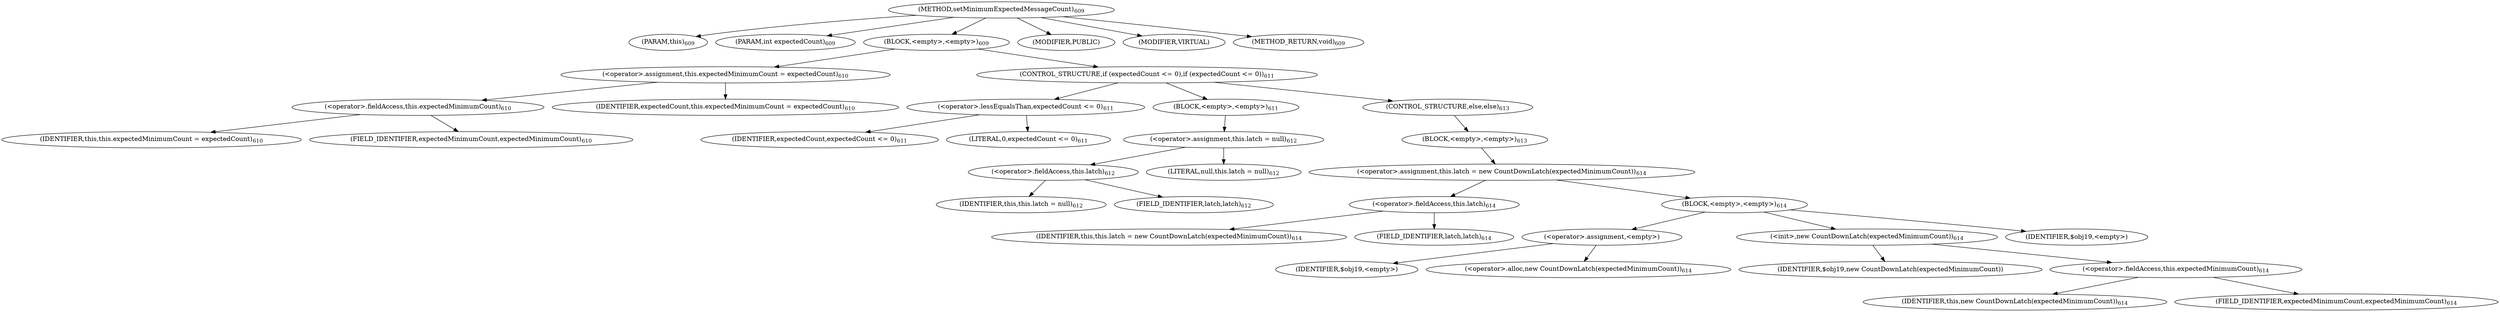 digraph "setMinimumExpectedMessageCount" {  
"1372" [label = <(METHOD,setMinimumExpectedMessageCount)<SUB>609</SUB>> ]
"108" [label = <(PARAM,this)<SUB>609</SUB>> ]
"1373" [label = <(PARAM,int expectedCount)<SUB>609</SUB>> ]
"1374" [label = <(BLOCK,&lt;empty&gt;,&lt;empty&gt;)<SUB>609</SUB>> ]
"1375" [label = <(&lt;operator&gt;.assignment,this.expectedMinimumCount = expectedCount)<SUB>610</SUB>> ]
"1376" [label = <(&lt;operator&gt;.fieldAccess,this.expectedMinimumCount)<SUB>610</SUB>> ]
"107" [label = <(IDENTIFIER,this,this.expectedMinimumCount = expectedCount)<SUB>610</SUB>> ]
"1377" [label = <(FIELD_IDENTIFIER,expectedMinimumCount,expectedMinimumCount)<SUB>610</SUB>> ]
"1378" [label = <(IDENTIFIER,expectedCount,this.expectedMinimumCount = expectedCount)<SUB>610</SUB>> ]
"1379" [label = <(CONTROL_STRUCTURE,if (expectedCount &lt;= 0),if (expectedCount &lt;= 0))<SUB>611</SUB>> ]
"1380" [label = <(&lt;operator&gt;.lessEqualsThan,expectedCount &lt;= 0)<SUB>611</SUB>> ]
"1381" [label = <(IDENTIFIER,expectedCount,expectedCount &lt;= 0)<SUB>611</SUB>> ]
"1382" [label = <(LITERAL,0,expectedCount &lt;= 0)<SUB>611</SUB>> ]
"1383" [label = <(BLOCK,&lt;empty&gt;,&lt;empty&gt;)<SUB>611</SUB>> ]
"1384" [label = <(&lt;operator&gt;.assignment,this.latch = null)<SUB>612</SUB>> ]
"1385" [label = <(&lt;operator&gt;.fieldAccess,this.latch)<SUB>612</SUB>> ]
"1386" [label = <(IDENTIFIER,this,this.latch = null)<SUB>612</SUB>> ]
"1387" [label = <(FIELD_IDENTIFIER,latch,latch)<SUB>612</SUB>> ]
"1388" [label = <(LITERAL,null,this.latch = null)<SUB>612</SUB>> ]
"1389" [label = <(CONTROL_STRUCTURE,else,else)<SUB>613</SUB>> ]
"1390" [label = <(BLOCK,&lt;empty&gt;,&lt;empty&gt;)<SUB>613</SUB>> ]
"1391" [label = <(&lt;operator&gt;.assignment,this.latch = new CountDownLatch(expectedMinimumCount))<SUB>614</SUB>> ]
"1392" [label = <(&lt;operator&gt;.fieldAccess,this.latch)<SUB>614</SUB>> ]
"1393" [label = <(IDENTIFIER,this,this.latch = new CountDownLatch(expectedMinimumCount))<SUB>614</SUB>> ]
"1394" [label = <(FIELD_IDENTIFIER,latch,latch)<SUB>614</SUB>> ]
"1395" [label = <(BLOCK,&lt;empty&gt;,&lt;empty&gt;)<SUB>614</SUB>> ]
"1396" [label = <(&lt;operator&gt;.assignment,&lt;empty&gt;)> ]
"1397" [label = <(IDENTIFIER,$obj19,&lt;empty&gt;)> ]
"1398" [label = <(&lt;operator&gt;.alloc,new CountDownLatch(expectedMinimumCount))<SUB>614</SUB>> ]
"1399" [label = <(&lt;init&gt;,new CountDownLatch(expectedMinimumCount))<SUB>614</SUB>> ]
"1400" [label = <(IDENTIFIER,$obj19,new CountDownLatch(expectedMinimumCount))> ]
"1401" [label = <(&lt;operator&gt;.fieldAccess,this.expectedMinimumCount)<SUB>614</SUB>> ]
"1402" [label = <(IDENTIFIER,this,new CountDownLatch(expectedMinimumCount))<SUB>614</SUB>> ]
"1403" [label = <(FIELD_IDENTIFIER,expectedMinimumCount,expectedMinimumCount)<SUB>614</SUB>> ]
"1404" [label = <(IDENTIFIER,$obj19,&lt;empty&gt;)> ]
"1405" [label = <(MODIFIER,PUBLIC)> ]
"1406" [label = <(MODIFIER,VIRTUAL)> ]
"1407" [label = <(METHOD_RETURN,void)<SUB>609</SUB>> ]
  "1372" -> "108" 
  "1372" -> "1373" 
  "1372" -> "1374" 
  "1372" -> "1405" 
  "1372" -> "1406" 
  "1372" -> "1407" 
  "1374" -> "1375" 
  "1374" -> "1379" 
  "1375" -> "1376" 
  "1375" -> "1378" 
  "1376" -> "107" 
  "1376" -> "1377" 
  "1379" -> "1380" 
  "1379" -> "1383" 
  "1379" -> "1389" 
  "1380" -> "1381" 
  "1380" -> "1382" 
  "1383" -> "1384" 
  "1384" -> "1385" 
  "1384" -> "1388" 
  "1385" -> "1386" 
  "1385" -> "1387" 
  "1389" -> "1390" 
  "1390" -> "1391" 
  "1391" -> "1392" 
  "1391" -> "1395" 
  "1392" -> "1393" 
  "1392" -> "1394" 
  "1395" -> "1396" 
  "1395" -> "1399" 
  "1395" -> "1404" 
  "1396" -> "1397" 
  "1396" -> "1398" 
  "1399" -> "1400" 
  "1399" -> "1401" 
  "1401" -> "1402" 
  "1401" -> "1403" 
}
